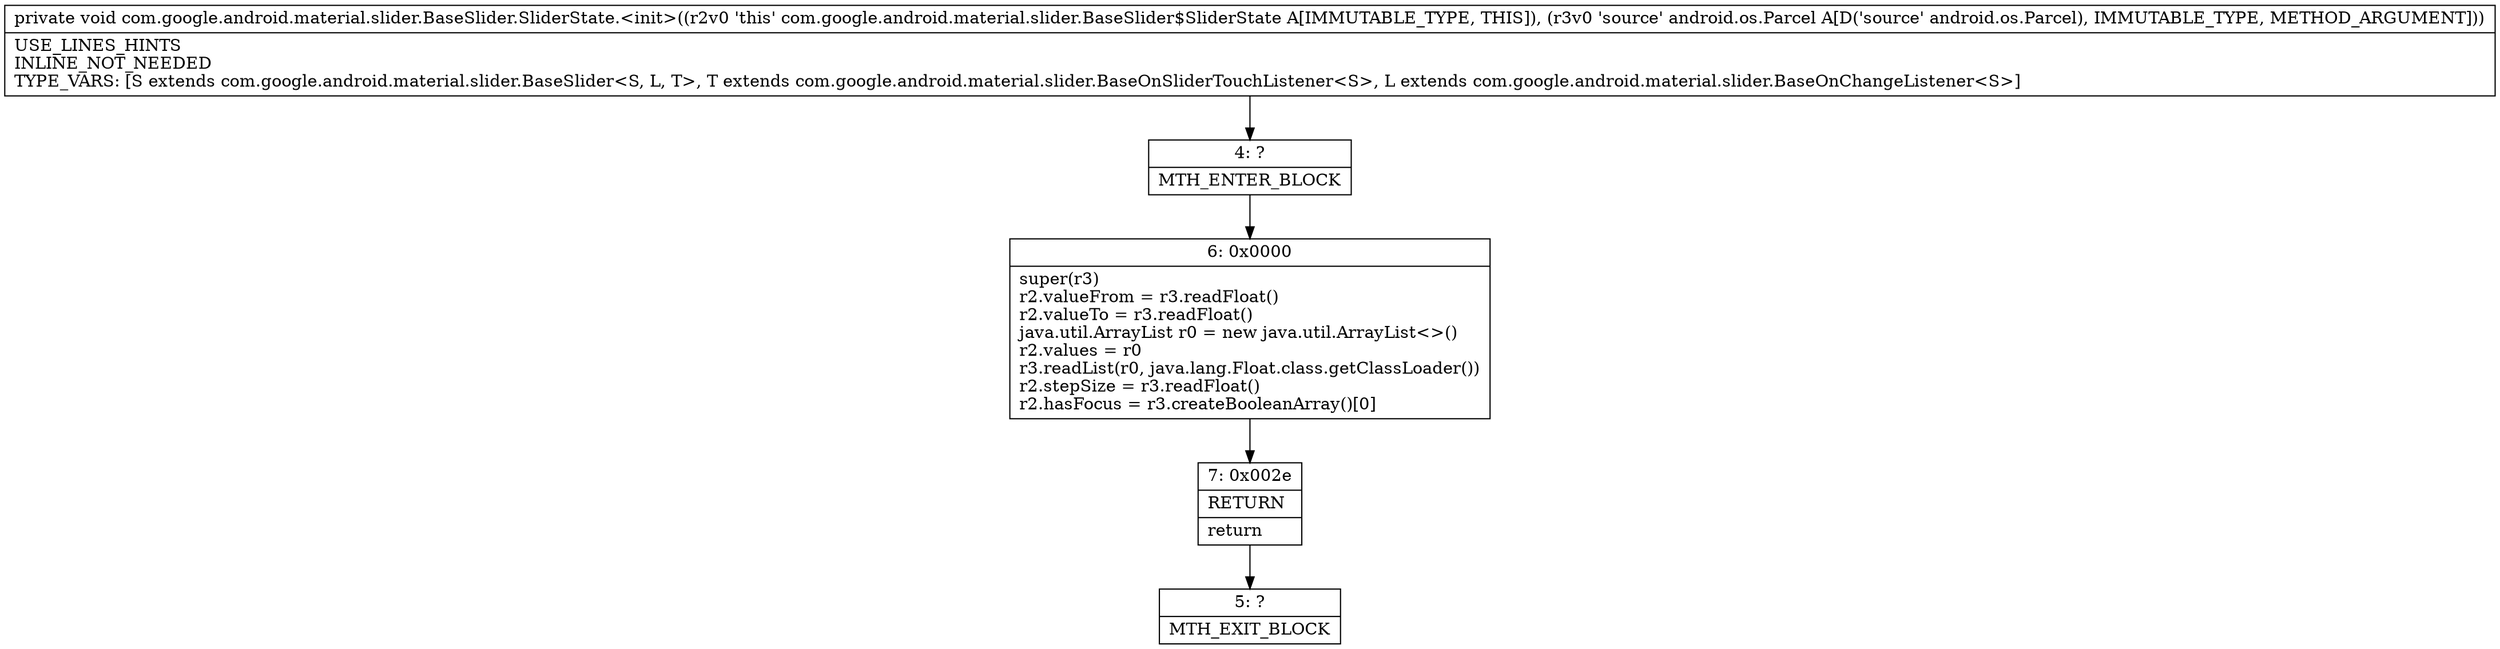 digraph "CFG forcom.google.android.material.slider.BaseSlider.SliderState.\<init\>(Landroid\/os\/Parcel;)V" {
Node_4 [shape=record,label="{4\:\ ?|MTH_ENTER_BLOCK\l}"];
Node_6 [shape=record,label="{6\:\ 0x0000|super(r3)\lr2.valueFrom = r3.readFloat()\lr2.valueTo = r3.readFloat()\ljava.util.ArrayList r0 = new java.util.ArrayList\<\>()\lr2.values = r0\lr3.readList(r0, java.lang.Float.class.getClassLoader())\lr2.stepSize = r3.readFloat()\lr2.hasFocus = r3.createBooleanArray()[0]\l}"];
Node_7 [shape=record,label="{7\:\ 0x002e|RETURN\l|return\l}"];
Node_5 [shape=record,label="{5\:\ ?|MTH_EXIT_BLOCK\l}"];
MethodNode[shape=record,label="{private void com.google.android.material.slider.BaseSlider.SliderState.\<init\>((r2v0 'this' com.google.android.material.slider.BaseSlider$SliderState A[IMMUTABLE_TYPE, THIS]), (r3v0 'source' android.os.Parcel A[D('source' android.os.Parcel), IMMUTABLE_TYPE, METHOD_ARGUMENT]))  | USE_LINES_HINTS\lINLINE_NOT_NEEDED\lTYPE_VARS: [S extends com.google.android.material.slider.BaseSlider\<S, L, T\>, T extends com.google.android.material.slider.BaseOnSliderTouchListener\<S\>, L extends com.google.android.material.slider.BaseOnChangeListener\<S\>]\l}"];
MethodNode -> Node_4;Node_4 -> Node_6;
Node_6 -> Node_7;
Node_7 -> Node_5;
}

